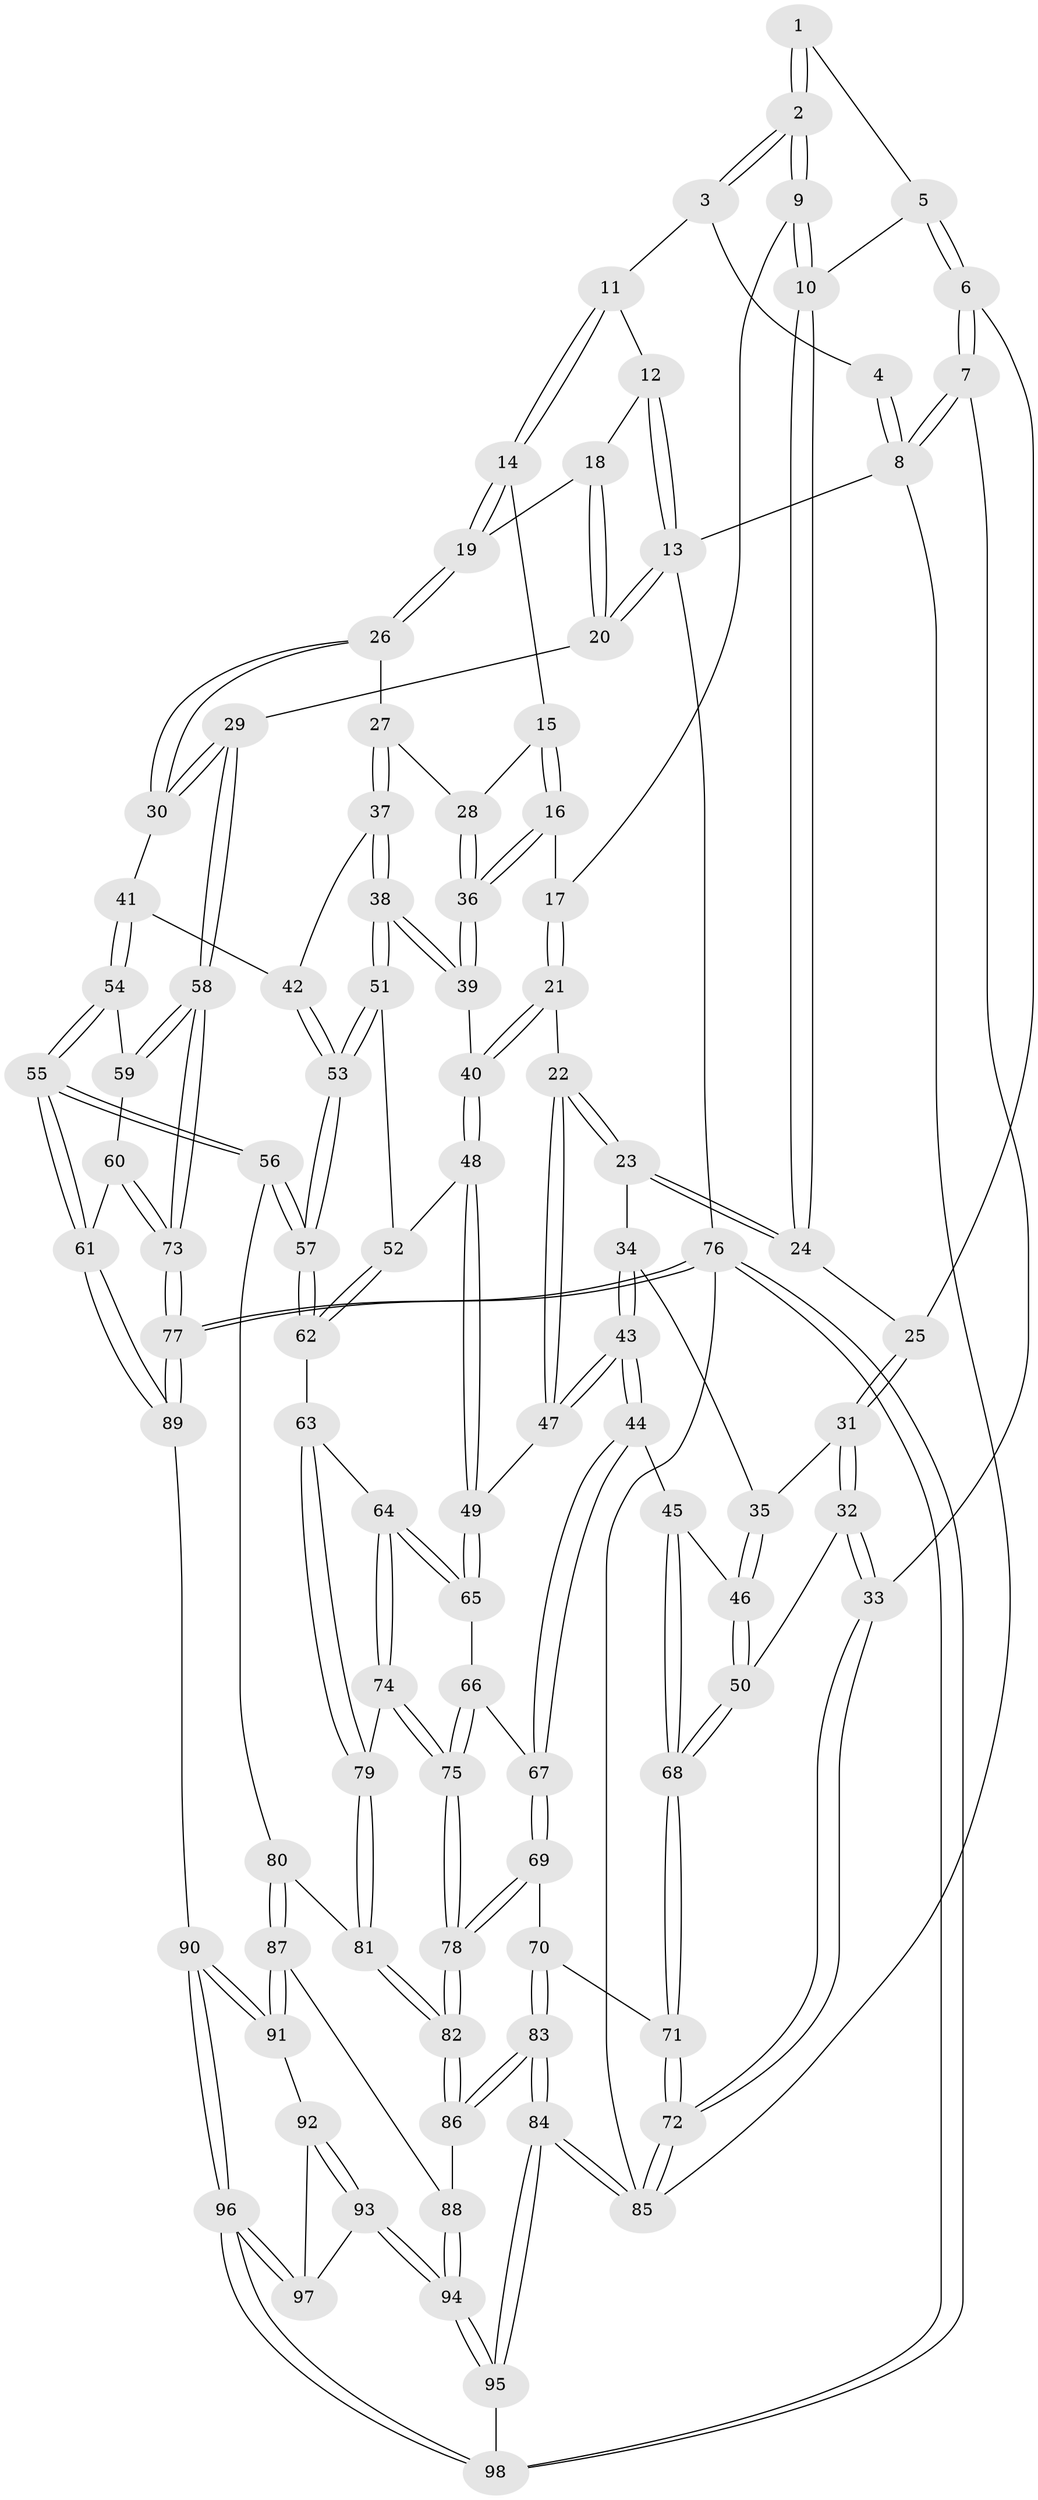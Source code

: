 // coarse degree distribution, {4: 0.5423728813559322, 6: 0.1016949152542373, 2: 0.01694915254237288, 5: 0.23728813559322035, 3: 0.0847457627118644, 7: 0.01694915254237288}
// Generated by graph-tools (version 1.1) at 2025/24/03/03/25 07:24:39]
// undirected, 98 vertices, 242 edges
graph export_dot {
graph [start="1"]
  node [color=gray90,style=filled];
  1 [pos="+0.08448162539030316+0.02769722936985842"];
  2 [pos="+0.3942438919038621+0.021326401989579767"];
  3 [pos="+0.47263144676626334+0"];
  4 [pos="+0+0"];
  5 [pos="+0.08330949855288206+0.10250302377453145"];
  6 [pos="+0+0.16674754316615395"];
  7 [pos="+0+0.150798752175325"];
  8 [pos="+0+0"];
  9 [pos="+0.3753827833876414+0.05800250956951278"];
  10 [pos="+0.227584759419539+0.16917822087426532"];
  11 [pos="+0.5898108637494572+0"];
  12 [pos="+0.86047284910196+0"];
  13 [pos="+1+0"];
  14 [pos="+0.6583606047136775+0.097571318962976"];
  15 [pos="+0.5781900405925389+0.26161991583286787"];
  16 [pos="+0.4951839450782406+0.3361074264834502"];
  17 [pos="+0.3879759686323217+0.11696648389666936"];
  18 [pos="+0.9079367739678046+0.2005906853149768"];
  19 [pos="+0.7277054484759146+0.1951063223561792"];
  20 [pos="+1+0.3585422789917086"];
  21 [pos="+0.3509809733502768+0.37809994709390793"];
  22 [pos="+0.3474501351166898+0.3784199719815256"];
  23 [pos="+0.24411688348020297+0.35337111307447283"];
  24 [pos="+0.18922629383970938+0.2575562624848928"];
  25 [pos="+0.11861679688921642+0.2812042934365379"];
  26 [pos="+0.746478363754858+0.31841146594446085"];
  27 [pos="+0.6657163134817505+0.3583998706602512"];
  28 [pos="+0.6369622153436444+0.3506812022297132"];
  29 [pos="+1+0.415908425342046"];
  30 [pos="+0.7995651518771906+0.37054769694820866"];
  31 [pos="+0.03816665684152055+0.4071255152642071"];
  32 [pos="+0+0.48749525456624526"];
  33 [pos="+0+0.5177111172919906"];
  34 [pos="+0.22591604700947263+0.3911448578116245"];
  35 [pos="+0.2071956808039672+0.4006052158427061"];
  36 [pos="+0.48984151000612225+0.3767865471957662"];
  37 [pos="+0.6278390738649896+0.466118659978499"];
  38 [pos="+0.5945448707333418+0.4823701649862746"];
  39 [pos="+0.47182233685850955+0.41380638785337237"];
  40 [pos="+0.4579583256119698+0.4205878796585924"];
  41 [pos="+0.7388318336677904+0.48981974937816675"];
  42 [pos="+0.7376348467846628+0.48990849735341263"];
  43 [pos="+0.24165426188563185+0.5372886180029339"];
  44 [pos="+0.2258898961462312+0.5601098045427966"];
  45 [pos="+0.16736148647028673+0.549144521003518"];
  46 [pos="+0.08845275311776431+0.5168734260601179"];
  47 [pos="+0.2819177716211217+0.5177768034766517"];
  48 [pos="+0.42898924874817773+0.5085167402209252"];
  49 [pos="+0.4205337439854039+0.5196166769740397"];
  50 [pos="+0.0297969005005777+0.5075190732187406"];
  51 [pos="+0.595107498577269+0.49650952351199223"];
  52 [pos="+0.5227865043954154+0.5751770355620519"];
  53 [pos="+0.6348040820491931+0.6012145086382794"];
  54 [pos="+0.7468707551902144+0.5028042996495462"];
  55 [pos="+0.6774630964103712+0.7293497611016381"];
  56 [pos="+0.6613953978640578+0.7179565527157058"];
  57 [pos="+0.6423643762008254+0.7014002788890734"];
  58 [pos="+1+0.4465787588402307"];
  59 [pos="+0.8052782522442892+0.5483243275044353"];
  60 [pos="+0.7970728873679683+0.6203398402760265"];
  61 [pos="+0.6837064149495766+0.7353505863883495"];
  62 [pos="+0.5462273098745188+0.6783250224375007"];
  63 [pos="+0.5057703622587475+0.6836442726397512"];
  64 [pos="+0.4213322039865762+0.6271911937687416"];
  65 [pos="+0.40535195876523955+0.6068741309425457"];
  66 [pos="+0.34501565630258724+0.6236212518624888"];
  67 [pos="+0.2535869750929793+0.6257640914046534"];
  68 [pos="+0.11757521122220078+0.6733383596758239"];
  69 [pos="+0.24093190103953005+0.6783224227344669"];
  70 [pos="+0.17977177125956356+0.7184532686759535"];
  71 [pos="+0.11859239871997651+0.6861224104180956"];
  72 [pos="+0+0.7614327716823014"];
  73 [pos="+1+0.6595692824269307"];
  74 [pos="+0.3697609468228996+0.7310309613865525"];
  75 [pos="+0.36098486441011357+0.7364709144678501"];
  76 [pos="+1+1"];
  77 [pos="+1+1"];
  78 [pos="+0.3279497495686569+0.7725861181536501"];
  79 [pos="+0.47440802245612007+0.7238693587454245"];
  80 [pos="+0.47831189135784125+0.8167550804139866"];
  81 [pos="+0.45690432552439364+0.7889475535128738"];
  82 [pos="+0.33376150605791643+0.8192905204521639"];
  83 [pos="+0.06469478698773323+1"];
  84 [pos="+0.01220068736681208+1"];
  85 [pos="+0+1"];
  86 [pos="+0.32120405203806823+0.8578491758820117"];
  87 [pos="+0.4982924204919282+0.8767939312679958"];
  88 [pos="+0.46098353338485276+0.8917998936483408"];
  89 [pos="+0.7271106564758213+0.8310812683872341"];
  90 [pos="+0.5496197039787816+0.8927747267470686"];
  91 [pos="+0.5420965283169004+0.8920458960992044"];
  92 [pos="+0.49476532853725047+0.9590295544794458"];
  93 [pos="+0.46706127128475955+0.9826666512227111"];
  94 [pos="+0.42279444324919935+1"];
  95 [pos="+0.2607458229657874+1"];
  96 [pos="+0.546587091103627+0.9964476469998569"];
  97 [pos="+0.5162102011400385+0.9844350777083668"];
  98 [pos="+0.6088113192040968+1"];
  1 -- 2;
  1 -- 2;
  1 -- 5;
  2 -- 3;
  2 -- 3;
  2 -- 9;
  2 -- 9;
  3 -- 4;
  3 -- 11;
  4 -- 8;
  4 -- 8;
  5 -- 6;
  5 -- 6;
  5 -- 10;
  6 -- 7;
  6 -- 7;
  6 -- 25;
  7 -- 8;
  7 -- 8;
  7 -- 33;
  8 -- 13;
  8 -- 85;
  9 -- 10;
  9 -- 10;
  9 -- 17;
  10 -- 24;
  10 -- 24;
  11 -- 12;
  11 -- 14;
  11 -- 14;
  12 -- 13;
  12 -- 13;
  12 -- 18;
  13 -- 20;
  13 -- 20;
  13 -- 76;
  14 -- 15;
  14 -- 19;
  14 -- 19;
  15 -- 16;
  15 -- 16;
  15 -- 28;
  16 -- 17;
  16 -- 36;
  16 -- 36;
  17 -- 21;
  17 -- 21;
  18 -- 19;
  18 -- 20;
  18 -- 20;
  19 -- 26;
  19 -- 26;
  20 -- 29;
  21 -- 22;
  21 -- 40;
  21 -- 40;
  22 -- 23;
  22 -- 23;
  22 -- 47;
  22 -- 47;
  23 -- 24;
  23 -- 24;
  23 -- 34;
  24 -- 25;
  25 -- 31;
  25 -- 31;
  26 -- 27;
  26 -- 30;
  26 -- 30;
  27 -- 28;
  27 -- 37;
  27 -- 37;
  28 -- 36;
  28 -- 36;
  29 -- 30;
  29 -- 30;
  29 -- 58;
  29 -- 58;
  30 -- 41;
  31 -- 32;
  31 -- 32;
  31 -- 35;
  32 -- 33;
  32 -- 33;
  32 -- 50;
  33 -- 72;
  33 -- 72;
  34 -- 35;
  34 -- 43;
  34 -- 43;
  35 -- 46;
  35 -- 46;
  36 -- 39;
  36 -- 39;
  37 -- 38;
  37 -- 38;
  37 -- 42;
  38 -- 39;
  38 -- 39;
  38 -- 51;
  38 -- 51;
  39 -- 40;
  40 -- 48;
  40 -- 48;
  41 -- 42;
  41 -- 54;
  41 -- 54;
  42 -- 53;
  42 -- 53;
  43 -- 44;
  43 -- 44;
  43 -- 47;
  43 -- 47;
  44 -- 45;
  44 -- 67;
  44 -- 67;
  45 -- 46;
  45 -- 68;
  45 -- 68;
  46 -- 50;
  46 -- 50;
  47 -- 49;
  48 -- 49;
  48 -- 49;
  48 -- 52;
  49 -- 65;
  49 -- 65;
  50 -- 68;
  50 -- 68;
  51 -- 52;
  51 -- 53;
  51 -- 53;
  52 -- 62;
  52 -- 62;
  53 -- 57;
  53 -- 57;
  54 -- 55;
  54 -- 55;
  54 -- 59;
  55 -- 56;
  55 -- 56;
  55 -- 61;
  55 -- 61;
  56 -- 57;
  56 -- 57;
  56 -- 80;
  57 -- 62;
  57 -- 62;
  58 -- 59;
  58 -- 59;
  58 -- 73;
  58 -- 73;
  59 -- 60;
  60 -- 61;
  60 -- 73;
  60 -- 73;
  61 -- 89;
  61 -- 89;
  62 -- 63;
  63 -- 64;
  63 -- 79;
  63 -- 79;
  64 -- 65;
  64 -- 65;
  64 -- 74;
  64 -- 74;
  65 -- 66;
  66 -- 67;
  66 -- 75;
  66 -- 75;
  67 -- 69;
  67 -- 69;
  68 -- 71;
  68 -- 71;
  69 -- 70;
  69 -- 78;
  69 -- 78;
  70 -- 71;
  70 -- 83;
  70 -- 83;
  71 -- 72;
  71 -- 72;
  72 -- 85;
  72 -- 85;
  73 -- 77;
  73 -- 77;
  74 -- 75;
  74 -- 75;
  74 -- 79;
  75 -- 78;
  75 -- 78;
  76 -- 77;
  76 -- 77;
  76 -- 98;
  76 -- 98;
  76 -- 85;
  77 -- 89;
  77 -- 89;
  78 -- 82;
  78 -- 82;
  79 -- 81;
  79 -- 81;
  80 -- 81;
  80 -- 87;
  80 -- 87;
  81 -- 82;
  81 -- 82;
  82 -- 86;
  82 -- 86;
  83 -- 84;
  83 -- 84;
  83 -- 86;
  83 -- 86;
  84 -- 85;
  84 -- 85;
  84 -- 95;
  84 -- 95;
  86 -- 88;
  87 -- 88;
  87 -- 91;
  87 -- 91;
  88 -- 94;
  88 -- 94;
  89 -- 90;
  90 -- 91;
  90 -- 91;
  90 -- 96;
  90 -- 96;
  91 -- 92;
  92 -- 93;
  92 -- 93;
  92 -- 97;
  93 -- 94;
  93 -- 94;
  93 -- 97;
  94 -- 95;
  94 -- 95;
  95 -- 98;
  96 -- 97;
  96 -- 97;
  96 -- 98;
  96 -- 98;
}
